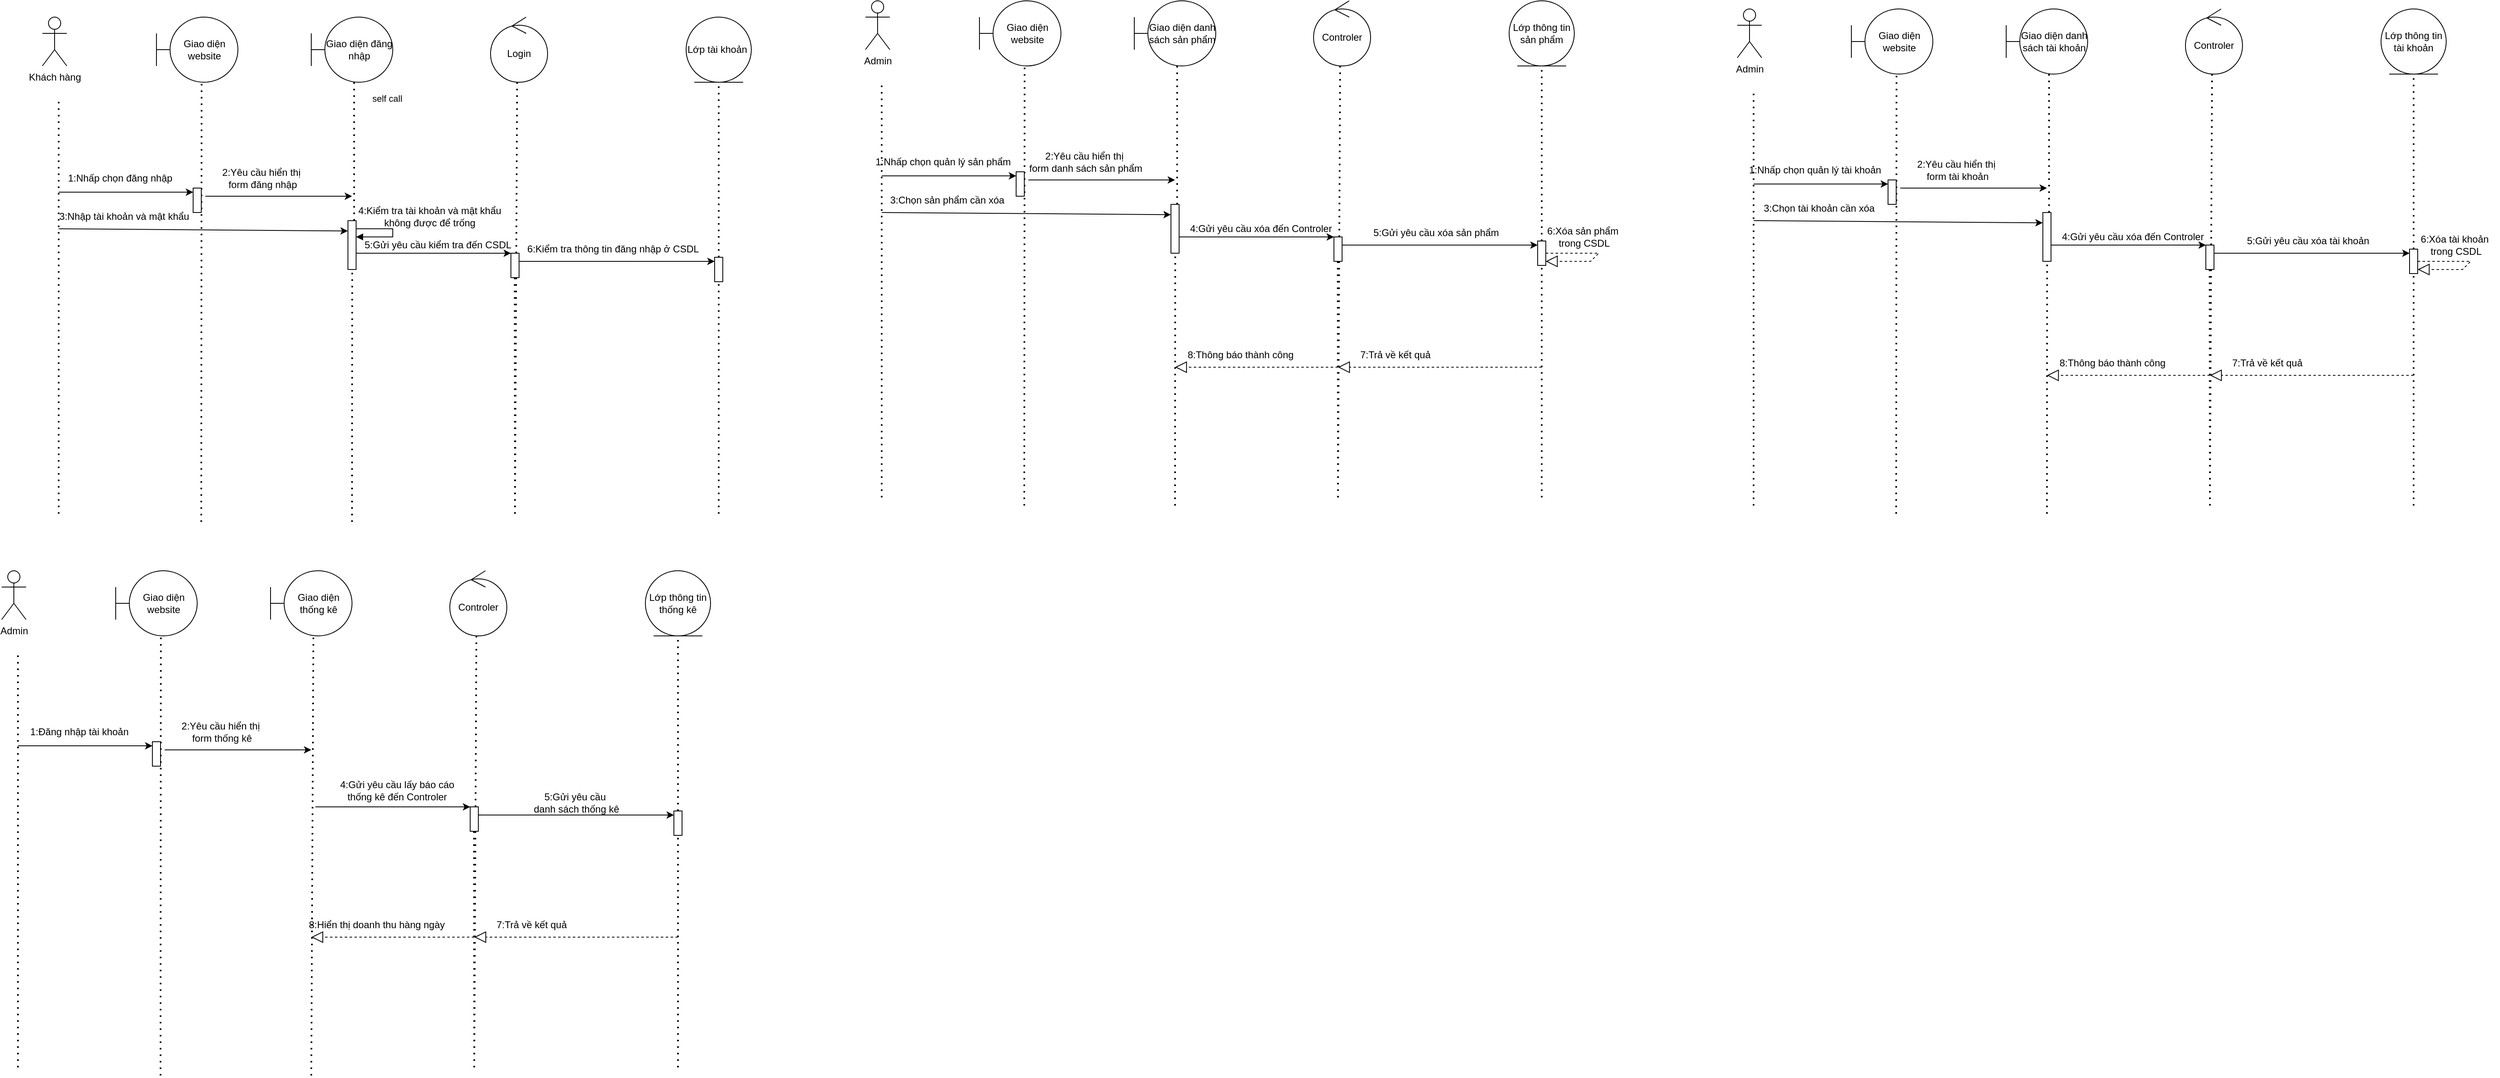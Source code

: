 <mxfile version="24.3.1" type="github">
  <diagram name="Page-1" id="2YBvvXClWsGukQMizWep">
    <mxGraphModel dx="2122" dy="1226" grid="1" gridSize="10" guides="1" tooltips="1" connect="1" arrows="1" fold="1" page="1" pageScale="1" pageWidth="850" pageHeight="1100" math="0" shadow="0">
      <root>
        <mxCell id="0" />
        <mxCell id="1" parent="0" />
        <mxCell id="I7gX6TklzmigMuzpeqTn-1" value="Khách hàng" style="shape=umlActor;verticalLabelPosition=bottom;verticalAlign=top;html=1;" parent="1" vertex="1">
          <mxGeometry x="60" y="380" width="30" height="60" as="geometry" />
        </mxCell>
        <mxCell id="I7gX6TklzmigMuzpeqTn-2" value="Giao diện website" style="shape=umlBoundary;whiteSpace=wrap;html=1;" parent="1" vertex="1">
          <mxGeometry x="200" y="380" width="100" height="80" as="geometry" />
        </mxCell>
        <mxCell id="I7gX6TklzmigMuzpeqTn-3" value="Giao diện đăng nhập" style="shape=umlBoundary;whiteSpace=wrap;html=1;" parent="1" vertex="1">
          <mxGeometry x="390" y="380" width="100" height="80" as="geometry" />
        </mxCell>
        <mxCell id="I7gX6TklzmigMuzpeqTn-4" value="Login" style="ellipse;shape=umlControl;whiteSpace=wrap;html=1;" parent="1" vertex="1">
          <mxGeometry x="610" y="380" width="70" height="80" as="geometry" />
        </mxCell>
        <mxCell id="I7gX6TklzmigMuzpeqTn-5" value="Lớp tài khoản&amp;nbsp;" style="ellipse;shape=umlEntity;whiteSpace=wrap;html=1;" parent="1" vertex="1">
          <mxGeometry x="850" y="380" width="80" height="80" as="geometry" />
        </mxCell>
        <mxCell id="I7gX6TklzmigMuzpeqTn-7" value="" style="endArrow=none;dashed=1;html=1;dashPattern=1 3;strokeWidth=2;rounded=0;" parent="1" edge="1">
          <mxGeometry width="50" height="50" relative="1" as="geometry">
            <mxPoint x="80" y="990" as="sourcePoint" />
            <mxPoint x="80" y="480" as="targetPoint" />
          </mxGeometry>
        </mxCell>
        <mxCell id="I7gX6TklzmigMuzpeqTn-8" value="" style="endArrow=none;dashed=1;html=1;dashPattern=1 3;strokeWidth=2;rounded=0;entryX=0.554;entryY=1.005;entryDx=0;entryDy=0;entryPerimeter=0;" parent="1" target="I7gX6TklzmigMuzpeqTn-2" edge="1">
          <mxGeometry width="50" height="50" relative="1" as="geometry">
            <mxPoint x="255" y="1000" as="sourcePoint" />
            <mxPoint x="239.66" y="490" as="targetPoint" />
          </mxGeometry>
        </mxCell>
        <mxCell id="I7gX6TklzmigMuzpeqTn-9" value="" style="endArrow=none;dashed=1;html=1;dashPattern=1 3;strokeWidth=2;rounded=0;entryX=0.526;entryY=0.993;entryDx=0;entryDy=0;entryPerimeter=0;" parent="1" source="I7gX6TklzmigMuzpeqTn-27" target="I7gX6TklzmigMuzpeqTn-3" edge="1">
          <mxGeometry width="50" height="50" relative="1" as="geometry">
            <mxPoint x="440" y="1000" as="sourcePoint" />
            <mxPoint x="409.5" y="490" as="targetPoint" />
          </mxGeometry>
        </mxCell>
        <mxCell id="I7gX6TklzmigMuzpeqTn-10" value="" style="endArrow=none;dashed=1;html=1;dashPattern=1 3;strokeWidth=2;rounded=0;entryX=0.466;entryY=1.005;entryDx=0;entryDy=0;entryPerimeter=0;" parent="1" target="I7gX6TklzmigMuzpeqTn-4" edge="1">
          <mxGeometry width="50" height="50" relative="1" as="geometry">
            <mxPoint x="640" y="990" as="sourcePoint" />
            <mxPoint x="584.5" y="490" as="targetPoint" />
          </mxGeometry>
        </mxCell>
        <mxCell id="I7gX6TklzmigMuzpeqTn-11" value="" style="endArrow=none;dashed=1;html=1;dashPattern=1 3;strokeWidth=2;rounded=0;entryX=0.5;entryY=1;entryDx=0;entryDy=0;" parent="1" source="I7gX6TklzmigMuzpeqTn-38" target="I7gX6TklzmigMuzpeqTn-5" edge="1">
          <mxGeometry width="50" height="50" relative="1" as="geometry">
            <mxPoint x="890" y="990" as="sourcePoint" />
            <mxPoint x="749.5" y="490" as="targetPoint" />
          </mxGeometry>
        </mxCell>
        <mxCell id="I7gX6TklzmigMuzpeqTn-12" value="" style="endArrow=classic;html=1;rounded=0;entryX=0;entryY=0;entryDx=0;entryDy=5;entryPerimeter=0;" parent="1" target="I7gX6TklzmigMuzpeqTn-23" edge="1">
          <mxGeometry width="50" height="50" relative="1" as="geometry">
            <mxPoint x="80" y="595" as="sourcePoint" />
            <mxPoint x="240" y="600" as="targetPoint" />
          </mxGeometry>
        </mxCell>
        <mxCell id="I7gX6TklzmigMuzpeqTn-13" value="1:Nhấp chọn đăng nhập" style="text;html=1;align=center;verticalAlign=middle;resizable=0;points=[];autosize=1;strokeColor=none;fillColor=none;" parent="1" vertex="1">
          <mxGeometry x="80" y="563" width="150" height="30" as="geometry" />
        </mxCell>
        <mxCell id="I7gX6TklzmigMuzpeqTn-23" value="" style="html=1;points=[[0,0,0,0,5],[0,1,0,0,-5],[1,0,0,0,5],[1,1,0,0,-5]];perimeter=orthogonalPerimeter;outlineConnect=0;targetShapes=umlLifeline;portConstraint=eastwest;newEdgeStyle={&quot;curved&quot;:0,&quot;rounded&quot;:0};" parent="1" vertex="1">
          <mxGeometry x="245" y="590" width="10" height="30" as="geometry" />
        </mxCell>
        <mxCell id="I7gX6TklzmigMuzpeqTn-25" value="" style="endArrow=classic;html=1;rounded=0;" parent="1" edge="1">
          <mxGeometry width="50" height="50" relative="1" as="geometry">
            <mxPoint x="260" y="600" as="sourcePoint" />
            <mxPoint x="440" y="600" as="targetPoint" />
          </mxGeometry>
        </mxCell>
        <mxCell id="I7gX6TklzmigMuzpeqTn-26" value="2:Yêu cầu hiển thị&amp;nbsp;&lt;br&gt;form đăng nhập" style="text;html=1;align=center;verticalAlign=middle;resizable=0;points=[];autosize=1;strokeColor=none;fillColor=none;" parent="1" vertex="1">
          <mxGeometry x="270" y="558" width="120" height="40" as="geometry" />
        </mxCell>
        <mxCell id="I7gX6TklzmigMuzpeqTn-28" value="self call" style="html=1;align=left;spacingLeft=2;endArrow=block;rounded=0;edgeStyle=orthogonalEdgeStyle;curved=0;rounded=0;" parent="1" source="I7gX6TklzmigMuzpeqTn-27" target="I7gX6TklzmigMuzpeqTn-27" edge="1">
          <mxGeometry x="-0.294" y="100" relative="1" as="geometry">
            <mxPoint x="460" y="640" as="sourcePoint" />
            <Array as="points">
              <mxPoint x="490" y="640" />
              <mxPoint x="490" y="650" />
            </Array>
            <mxPoint x="-20" y="-60" as="offset" />
          </mxGeometry>
        </mxCell>
        <mxCell id="I7gX6TklzmigMuzpeqTn-29" value="" style="endArrow=none;dashed=1;html=1;dashPattern=1 3;strokeWidth=2;rounded=0;entryX=0.526;entryY=0.993;entryDx=0;entryDy=0;entryPerimeter=0;" parent="1" target="I7gX6TklzmigMuzpeqTn-27" edge="1">
          <mxGeometry width="50" height="50" relative="1" as="geometry">
            <mxPoint x="440" y="1000" as="sourcePoint" />
            <mxPoint x="443" y="459" as="targetPoint" />
          </mxGeometry>
        </mxCell>
        <mxCell id="I7gX6TklzmigMuzpeqTn-27" value="" style="html=1;points=[[0,0,0,0,5],[0,1,0,0,-5],[1,0,0,0,5],[1,1,0,0,-5]];perimeter=orthogonalPerimeter;outlineConnect=0;targetShapes=umlLifeline;portConstraint=eastwest;newEdgeStyle={&quot;curved&quot;:0,&quot;rounded&quot;:0};" parent="1" vertex="1">
          <mxGeometry x="435" y="630" width="10" height="60" as="geometry" />
        </mxCell>
        <mxCell id="I7gX6TklzmigMuzpeqTn-30" value="" style="endArrow=classic;html=1;rounded=0;entryX=-0.001;entryY=0.942;entryDx=0;entryDy=0;entryPerimeter=0;" parent="1" target="I7gX6TklzmigMuzpeqTn-33" edge="1">
          <mxGeometry width="50" height="50" relative="1" as="geometry">
            <mxPoint x="80" y="640" as="sourcePoint" />
            <mxPoint x="250" y="640" as="targetPoint" />
          </mxGeometry>
        </mxCell>
        <mxCell id="I7gX6TklzmigMuzpeqTn-31" value="3:Nhập tài khoản và mật khẩu" style="text;html=1;align=center;verticalAlign=middle;resizable=0;points=[];autosize=1;strokeColor=none;fillColor=none;" parent="1" vertex="1">
          <mxGeometry x="70" y="610" width="180" height="30" as="geometry" />
        </mxCell>
        <mxCell id="I7gX6TklzmigMuzpeqTn-33" value="4:Kiểm tra tài khoản và mật khẩu&lt;br&gt;không được để trống" style="text;html=1;align=center;verticalAlign=middle;resizable=0;points=[];autosize=1;strokeColor=none;fillColor=none;" parent="1" vertex="1">
          <mxGeometry x="435" y="605" width="200" height="40" as="geometry" />
        </mxCell>
        <mxCell id="I7gX6TklzmigMuzpeqTn-35" value="" style="endArrow=none;dashed=1;html=1;dashPattern=1 3;strokeWidth=2;rounded=0;entryX=0.466;entryY=1.005;entryDx=0;entryDy=0;entryPerimeter=0;" parent="1" target="I7gX6TklzmigMuzpeqTn-34" edge="1">
          <mxGeometry width="50" height="50" relative="1" as="geometry">
            <mxPoint x="640" y="990" as="sourcePoint" />
            <mxPoint x="643" y="460" as="targetPoint" />
          </mxGeometry>
        </mxCell>
        <mxCell id="I7gX6TklzmigMuzpeqTn-34" value="" style="html=1;points=[[0,0,0,0,5],[0,1,0,0,-5],[1,0,0,0,5],[1,1,0,0,-5]];perimeter=orthogonalPerimeter;outlineConnect=0;targetShapes=umlLifeline;portConstraint=eastwest;newEdgeStyle={&quot;curved&quot;:0,&quot;rounded&quot;:0};" parent="1" vertex="1">
          <mxGeometry x="635" y="670" width="10" height="30" as="geometry" />
        </mxCell>
        <mxCell id="I7gX6TklzmigMuzpeqTn-36" value="" style="endArrow=classic;html=1;rounded=0;" parent="1" source="I7gX6TklzmigMuzpeqTn-27" target="I7gX6TklzmigMuzpeqTn-34" edge="1">
          <mxGeometry width="50" height="50" relative="1" as="geometry">
            <mxPoint x="620" y="760" as="sourcePoint" />
            <mxPoint x="670" y="710" as="targetPoint" />
          </mxGeometry>
        </mxCell>
        <mxCell id="I7gX6TklzmigMuzpeqTn-37" value="5:Gửi yêu cầu kiểm tra đến CSDL" style="text;html=1;align=center;verticalAlign=middle;resizable=0;points=[];autosize=1;strokeColor=none;fillColor=none;" parent="1" vertex="1">
          <mxGeometry x="445" y="645" width="200" height="30" as="geometry" />
        </mxCell>
        <mxCell id="I7gX6TklzmigMuzpeqTn-39" value="" style="endArrow=none;dashed=1;html=1;dashPattern=1 3;strokeWidth=2;rounded=0;entryX=0.5;entryY=1;entryDx=0;entryDy=0;" parent="1" target="I7gX6TklzmigMuzpeqTn-38" edge="1">
          <mxGeometry width="50" height="50" relative="1" as="geometry">
            <mxPoint x="890" y="990" as="sourcePoint" />
            <mxPoint x="890" y="460" as="targetPoint" />
          </mxGeometry>
        </mxCell>
        <mxCell id="I7gX6TklzmigMuzpeqTn-38" value="" style="html=1;points=[[0,0,0,0,5],[0,1,0,0,-5],[1,0,0,0,5],[1,1,0,0,-5]];perimeter=orthogonalPerimeter;outlineConnect=0;targetShapes=umlLifeline;portConstraint=eastwest;newEdgeStyle={&quot;curved&quot;:0,&quot;rounded&quot;:0};" parent="1" vertex="1">
          <mxGeometry x="885" y="675" width="10" height="30" as="geometry" />
        </mxCell>
        <mxCell id="I7gX6TklzmigMuzpeqTn-40" value="" style="endArrow=classic;html=1;rounded=0;entryX=0;entryY=0;entryDx=0;entryDy=5;entryPerimeter=0;" parent="1" source="I7gX6TklzmigMuzpeqTn-34" target="I7gX6TklzmigMuzpeqTn-38" edge="1">
          <mxGeometry width="50" height="50" relative="1" as="geometry">
            <mxPoint x="680" y="700" as="sourcePoint" />
            <mxPoint x="730" y="650" as="targetPoint" />
          </mxGeometry>
        </mxCell>
        <mxCell id="I7gX6TklzmigMuzpeqTn-41" value="6:Kiểm tra thông tin đăng nhập ở CSDL" style="text;html=1;align=center;verticalAlign=middle;resizable=0;points=[];autosize=1;strokeColor=none;fillColor=none;" parent="1" vertex="1">
          <mxGeometry x="645" y="650" width="230" height="30" as="geometry" />
        </mxCell>
        <mxCell id="HwJ8LK8OYXeAmico5oYo-1" value="Admin" style="shape=umlActor;verticalLabelPosition=bottom;verticalAlign=top;html=1;" vertex="1" parent="1">
          <mxGeometry x="1070" y="360" width="30" height="60" as="geometry" />
        </mxCell>
        <mxCell id="HwJ8LK8OYXeAmico5oYo-2" value="Giao diện website" style="shape=umlBoundary;whiteSpace=wrap;html=1;" vertex="1" parent="1">
          <mxGeometry x="1210" y="360" width="100" height="80" as="geometry" />
        </mxCell>
        <mxCell id="HwJ8LK8OYXeAmico5oYo-3" value="Giao diện danh sách sản phẩm" style="shape=umlBoundary;whiteSpace=wrap;html=1;" vertex="1" parent="1">
          <mxGeometry x="1400" y="360" width="100" height="80" as="geometry" />
        </mxCell>
        <mxCell id="HwJ8LK8OYXeAmico5oYo-4" value="Controler" style="ellipse;shape=umlControl;whiteSpace=wrap;html=1;" vertex="1" parent="1">
          <mxGeometry x="1620" y="360" width="70" height="80" as="geometry" />
        </mxCell>
        <mxCell id="HwJ8LK8OYXeAmico5oYo-5" value="" style="endArrow=none;dashed=1;html=1;dashPattern=1 3;strokeWidth=2;rounded=0;" edge="1" parent="1">
          <mxGeometry width="50" height="50" relative="1" as="geometry">
            <mxPoint x="1090" y="970" as="sourcePoint" />
            <mxPoint x="1090" y="460" as="targetPoint" />
          </mxGeometry>
        </mxCell>
        <mxCell id="HwJ8LK8OYXeAmico5oYo-6" value="" style="endArrow=none;dashed=1;html=1;dashPattern=1 3;strokeWidth=2;rounded=0;entryX=0.554;entryY=1.005;entryDx=0;entryDy=0;entryPerimeter=0;" edge="1" parent="1" target="HwJ8LK8OYXeAmico5oYo-2">
          <mxGeometry width="50" height="50" relative="1" as="geometry">
            <mxPoint x="1265" y="980" as="sourcePoint" />
            <mxPoint x="1249.66" y="470" as="targetPoint" />
          </mxGeometry>
        </mxCell>
        <mxCell id="HwJ8LK8OYXeAmico5oYo-7" value="" style="endArrow=none;dashed=1;html=1;dashPattern=1 3;strokeWidth=2;rounded=0;entryX=0.526;entryY=0.993;entryDx=0;entryDy=0;entryPerimeter=0;" edge="1" parent="1" source="HwJ8LK8OYXeAmico5oYo-17" target="HwJ8LK8OYXeAmico5oYo-3">
          <mxGeometry width="50" height="50" relative="1" as="geometry">
            <mxPoint x="1450" y="980" as="sourcePoint" />
            <mxPoint x="1419.5" y="470" as="targetPoint" />
          </mxGeometry>
        </mxCell>
        <mxCell id="HwJ8LK8OYXeAmico5oYo-8" value="" style="endArrow=none;dashed=1;html=1;dashPattern=1 3;strokeWidth=2;rounded=0;entryX=0.466;entryY=1.005;entryDx=0;entryDy=0;entryPerimeter=0;" edge="1" parent="1" target="HwJ8LK8OYXeAmico5oYo-4">
          <mxGeometry width="50" height="50" relative="1" as="geometry">
            <mxPoint x="1650" y="970" as="sourcePoint" />
            <mxPoint x="1594.5" y="470" as="targetPoint" />
          </mxGeometry>
        </mxCell>
        <mxCell id="HwJ8LK8OYXeAmico5oYo-9" value="" style="endArrow=none;dashed=1;html=1;dashPattern=1 3;strokeWidth=2;rounded=0;entryX=0.5;entryY=1;entryDx=0;entryDy=0;" edge="1" parent="1" source="HwJ8LK8OYXeAmico5oYo-26">
          <mxGeometry width="50" height="50" relative="1" as="geometry">
            <mxPoint x="1900" y="970" as="sourcePoint" />
            <mxPoint x="1900" y="440" as="targetPoint" />
          </mxGeometry>
        </mxCell>
        <mxCell id="HwJ8LK8OYXeAmico5oYo-10" value="" style="endArrow=classic;html=1;rounded=0;entryX=0;entryY=0;entryDx=0;entryDy=5;entryPerimeter=0;" edge="1" parent="1" target="HwJ8LK8OYXeAmico5oYo-12">
          <mxGeometry width="50" height="50" relative="1" as="geometry">
            <mxPoint x="1090" y="575" as="sourcePoint" />
            <mxPoint x="1250" y="580" as="targetPoint" />
          </mxGeometry>
        </mxCell>
        <mxCell id="HwJ8LK8OYXeAmico5oYo-11" value="1:Nhấp chọn quản lý sản phẩm" style="text;html=1;align=center;verticalAlign=middle;resizable=0;points=[];autosize=1;strokeColor=none;fillColor=none;" vertex="1" parent="1">
          <mxGeometry x="1070" y="543" width="190" height="30" as="geometry" />
        </mxCell>
        <mxCell id="HwJ8LK8OYXeAmico5oYo-12" value="" style="html=1;points=[[0,0,0,0,5],[0,1,0,0,-5],[1,0,0,0,5],[1,1,0,0,-5]];perimeter=orthogonalPerimeter;outlineConnect=0;targetShapes=umlLifeline;portConstraint=eastwest;newEdgeStyle={&quot;curved&quot;:0,&quot;rounded&quot;:0};" vertex="1" parent="1">
          <mxGeometry x="1255" y="570" width="10" height="30" as="geometry" />
        </mxCell>
        <mxCell id="HwJ8LK8OYXeAmico5oYo-13" value="" style="endArrow=classic;html=1;rounded=0;" edge="1" parent="1">
          <mxGeometry width="50" height="50" relative="1" as="geometry">
            <mxPoint x="1270" y="580" as="sourcePoint" />
            <mxPoint x="1450" y="580" as="targetPoint" />
          </mxGeometry>
        </mxCell>
        <mxCell id="HwJ8LK8OYXeAmico5oYo-14" value="2:Yêu cầu hiển thị&amp;nbsp;&lt;br&gt;form danh sách sản phẩm" style="text;html=1;align=center;verticalAlign=middle;resizable=0;points=[];autosize=1;strokeColor=none;fillColor=none;" vertex="1" parent="1">
          <mxGeometry x="1260" y="538" width="160" height="40" as="geometry" />
        </mxCell>
        <mxCell id="HwJ8LK8OYXeAmico5oYo-16" value="" style="endArrow=none;dashed=1;html=1;dashPattern=1 3;strokeWidth=2;rounded=0;entryX=0.526;entryY=0.993;entryDx=0;entryDy=0;entryPerimeter=0;" edge="1" parent="1" target="HwJ8LK8OYXeAmico5oYo-17">
          <mxGeometry width="50" height="50" relative="1" as="geometry">
            <mxPoint x="1450" y="980" as="sourcePoint" />
            <mxPoint x="1453" y="439" as="targetPoint" />
          </mxGeometry>
        </mxCell>
        <mxCell id="HwJ8LK8OYXeAmico5oYo-17" value="" style="html=1;points=[[0,0,0,0,5],[0,1,0,0,-5],[1,0,0,0,5],[1,1,0,0,-5]];perimeter=orthogonalPerimeter;outlineConnect=0;targetShapes=umlLifeline;portConstraint=eastwest;newEdgeStyle={&quot;curved&quot;:0,&quot;rounded&quot;:0};" vertex="1" parent="1">
          <mxGeometry x="1445" y="610" width="10" height="60" as="geometry" />
        </mxCell>
        <mxCell id="HwJ8LK8OYXeAmico5oYo-18" value="" style="endArrow=classic;html=1;rounded=0;entryX=-0.001;entryY=0.942;entryDx=0;entryDy=0;entryPerimeter=0;" edge="1" parent="1">
          <mxGeometry width="50" height="50" relative="1" as="geometry">
            <mxPoint x="1090" y="620" as="sourcePoint" />
            <mxPoint x="1444.8" y="622.68" as="targetPoint" />
          </mxGeometry>
        </mxCell>
        <mxCell id="HwJ8LK8OYXeAmico5oYo-19" value="3:Chọn sản phẩm cần xóa" style="text;html=1;align=center;verticalAlign=middle;resizable=0;points=[];autosize=1;strokeColor=none;fillColor=none;" vertex="1" parent="1">
          <mxGeometry x="1090" y="590" width="160" height="30" as="geometry" />
        </mxCell>
        <mxCell id="HwJ8LK8OYXeAmico5oYo-21" value="" style="endArrow=none;dashed=1;html=1;dashPattern=1 3;strokeWidth=2;rounded=0;entryX=0.466;entryY=1.005;entryDx=0;entryDy=0;entryPerimeter=0;" edge="1" parent="1" target="HwJ8LK8OYXeAmico5oYo-22">
          <mxGeometry width="50" height="50" relative="1" as="geometry">
            <mxPoint x="1650" y="970" as="sourcePoint" />
            <mxPoint x="1653" y="440" as="targetPoint" />
          </mxGeometry>
        </mxCell>
        <mxCell id="HwJ8LK8OYXeAmico5oYo-22" value="" style="html=1;points=[[0,0,0,0,5],[0,1,0,0,-5],[1,0,0,0,5],[1,1,0,0,-5]];perimeter=orthogonalPerimeter;outlineConnect=0;targetShapes=umlLifeline;portConstraint=eastwest;newEdgeStyle={&quot;curved&quot;:0,&quot;rounded&quot;:0};" vertex="1" parent="1">
          <mxGeometry x="1645" y="650" width="10" height="30" as="geometry" />
        </mxCell>
        <mxCell id="HwJ8LK8OYXeAmico5oYo-23" value="" style="endArrow=classic;html=1;rounded=0;" edge="1" parent="1" source="HwJ8LK8OYXeAmico5oYo-17" target="HwJ8LK8OYXeAmico5oYo-22">
          <mxGeometry width="50" height="50" relative="1" as="geometry">
            <mxPoint x="1630" y="740" as="sourcePoint" />
            <mxPoint x="1680" y="690" as="targetPoint" />
          </mxGeometry>
        </mxCell>
        <mxCell id="HwJ8LK8OYXeAmico5oYo-24" value="4:Gửi yêu cầu xóa đến Controler" style="text;html=1;align=center;verticalAlign=middle;resizable=0;points=[];autosize=1;strokeColor=none;fillColor=none;" vertex="1" parent="1">
          <mxGeometry x="1455" y="625" width="200" height="30" as="geometry" />
        </mxCell>
        <mxCell id="HwJ8LK8OYXeAmico5oYo-25" value="" style="endArrow=none;dashed=1;html=1;dashPattern=1 3;strokeWidth=2;rounded=0;entryX=0.5;entryY=1;entryDx=0;entryDy=0;" edge="1" parent="1" target="HwJ8LK8OYXeAmico5oYo-26">
          <mxGeometry width="50" height="50" relative="1" as="geometry">
            <mxPoint x="1900" y="970" as="sourcePoint" />
            <mxPoint x="1900" y="440" as="targetPoint" />
          </mxGeometry>
        </mxCell>
        <mxCell id="HwJ8LK8OYXeAmico5oYo-26" value="" style="html=1;points=[[0,0,0,0,5],[0,1,0,0,-5],[1,0,0,0,5],[1,1,0,0,-5]];perimeter=orthogonalPerimeter;outlineConnect=0;targetShapes=umlLifeline;portConstraint=eastwest;newEdgeStyle={&quot;curved&quot;:0,&quot;rounded&quot;:0};" vertex="1" parent="1">
          <mxGeometry x="1895" y="655" width="10" height="30" as="geometry" />
        </mxCell>
        <mxCell id="HwJ8LK8OYXeAmico5oYo-27" value="" style="endArrow=classic;html=1;rounded=0;entryX=0;entryY=0;entryDx=0;entryDy=5;entryPerimeter=0;" edge="1" parent="1" source="HwJ8LK8OYXeAmico5oYo-22" target="HwJ8LK8OYXeAmico5oYo-26">
          <mxGeometry width="50" height="50" relative="1" as="geometry">
            <mxPoint x="1690" y="680" as="sourcePoint" />
            <mxPoint x="1740" y="630" as="targetPoint" />
          </mxGeometry>
        </mxCell>
        <mxCell id="HwJ8LK8OYXeAmico5oYo-28" value="5:Gửi yêu cầu xóa sản phẩm" style="text;html=1;align=center;verticalAlign=middle;resizable=0;points=[];autosize=1;strokeColor=none;fillColor=none;" vertex="1" parent="1">
          <mxGeometry x="1680" y="630" width="180" height="30" as="geometry" />
        </mxCell>
        <mxCell id="HwJ8LK8OYXeAmico5oYo-29" value="Lớp thông tin sản phẩm" style="ellipse;shape=umlEntity;whiteSpace=wrap;html=1;" vertex="1" parent="1">
          <mxGeometry x="1860" y="360" width="80" height="80" as="geometry" />
        </mxCell>
        <mxCell id="HwJ8LK8OYXeAmico5oYo-31" value="" style="endArrow=block;dashed=1;endFill=0;endSize=12;html=1;rounded=0;entryX=1;entryY=1;entryDx=0;entryDy=-5;entryPerimeter=0;" edge="1" parent="1" source="HwJ8LK8OYXeAmico5oYo-26" target="HwJ8LK8OYXeAmico5oYo-26">
          <mxGeometry width="160" relative="1" as="geometry">
            <mxPoint x="1960" y="660" as="sourcePoint" />
            <mxPoint x="2030" y="680" as="targetPoint" />
            <Array as="points">
              <mxPoint x="1970" y="670" />
              <mxPoint x="1960" y="680" />
            </Array>
          </mxGeometry>
        </mxCell>
        <mxCell id="HwJ8LK8OYXeAmico5oYo-32" value="6:Xóa sản phẩm&lt;br&gt;&amp;nbsp;trong CSDL" style="text;html=1;align=center;verticalAlign=middle;resizable=0;points=[];autosize=1;strokeColor=none;fillColor=none;" vertex="1" parent="1">
          <mxGeometry x="1895" y="630" width="110" height="40" as="geometry" />
        </mxCell>
        <mxCell id="HwJ8LK8OYXeAmico5oYo-33" value="" style="endArrow=block;dashed=1;endFill=0;endSize=12;html=1;rounded=0;" edge="1" parent="1">
          <mxGeometry width="160" relative="1" as="geometry">
            <mxPoint x="1900" y="810" as="sourcePoint" />
            <mxPoint x="1650" y="810" as="targetPoint" />
          </mxGeometry>
        </mxCell>
        <mxCell id="HwJ8LK8OYXeAmico5oYo-34" value="" style="endArrow=block;dashed=1;endFill=0;endSize=12;html=1;rounded=0;" edge="1" parent="1">
          <mxGeometry width="160" relative="1" as="geometry">
            <mxPoint x="1650" y="810" as="sourcePoint" />
            <mxPoint x="1450" y="810" as="targetPoint" />
          </mxGeometry>
        </mxCell>
        <mxCell id="HwJ8LK8OYXeAmico5oYo-35" value="7:Trả về kết quả" style="text;html=1;align=center;verticalAlign=middle;resizable=0;points=[];autosize=1;strokeColor=none;fillColor=none;" vertex="1" parent="1">
          <mxGeometry x="1665" y="780" width="110" height="30" as="geometry" />
        </mxCell>
        <mxCell id="HwJ8LK8OYXeAmico5oYo-36" value="8:Thông báo thành công" style="text;html=1;align=center;verticalAlign=middle;resizable=0;points=[];autosize=1;strokeColor=none;fillColor=none;" vertex="1" parent="1">
          <mxGeometry x="1455" y="780" width="150" height="30" as="geometry" />
        </mxCell>
        <mxCell id="HwJ8LK8OYXeAmico5oYo-37" value="Admin" style="shape=umlActor;verticalLabelPosition=bottom;verticalAlign=top;html=1;" vertex="1" parent="1">
          <mxGeometry x="2140" y="370" width="30" height="60" as="geometry" />
        </mxCell>
        <mxCell id="HwJ8LK8OYXeAmico5oYo-38" value="Giao diện website" style="shape=umlBoundary;whiteSpace=wrap;html=1;" vertex="1" parent="1">
          <mxGeometry x="2280" y="370" width="100" height="80" as="geometry" />
        </mxCell>
        <mxCell id="HwJ8LK8OYXeAmico5oYo-39" value="Giao diện danh sách tài khoản" style="shape=umlBoundary;whiteSpace=wrap;html=1;" vertex="1" parent="1">
          <mxGeometry x="2470" y="370" width="100" height="80" as="geometry" />
        </mxCell>
        <mxCell id="HwJ8LK8OYXeAmico5oYo-40" value="Controler" style="ellipse;shape=umlControl;whiteSpace=wrap;html=1;" vertex="1" parent="1">
          <mxGeometry x="2690" y="370" width="70" height="80" as="geometry" />
        </mxCell>
        <mxCell id="HwJ8LK8OYXeAmico5oYo-41" value="" style="endArrow=none;dashed=1;html=1;dashPattern=1 3;strokeWidth=2;rounded=0;" edge="1" parent="1">
          <mxGeometry width="50" height="50" relative="1" as="geometry">
            <mxPoint x="2160" y="980" as="sourcePoint" />
            <mxPoint x="2160" y="470" as="targetPoint" />
          </mxGeometry>
        </mxCell>
        <mxCell id="HwJ8LK8OYXeAmico5oYo-42" value="" style="endArrow=none;dashed=1;html=1;dashPattern=1 3;strokeWidth=2;rounded=0;entryX=0.554;entryY=1.005;entryDx=0;entryDy=0;entryPerimeter=0;" edge="1" parent="1" target="HwJ8LK8OYXeAmico5oYo-38">
          <mxGeometry width="50" height="50" relative="1" as="geometry">
            <mxPoint x="2335" y="990" as="sourcePoint" />
            <mxPoint x="2319.66" y="480" as="targetPoint" />
          </mxGeometry>
        </mxCell>
        <mxCell id="HwJ8LK8OYXeAmico5oYo-43" value="" style="endArrow=none;dashed=1;html=1;dashPattern=1 3;strokeWidth=2;rounded=0;entryX=0.526;entryY=0.993;entryDx=0;entryDy=0;entryPerimeter=0;" edge="1" parent="1" source="HwJ8LK8OYXeAmico5oYo-52" target="HwJ8LK8OYXeAmico5oYo-39">
          <mxGeometry width="50" height="50" relative="1" as="geometry">
            <mxPoint x="2520" y="990" as="sourcePoint" />
            <mxPoint x="2489.5" y="480" as="targetPoint" />
          </mxGeometry>
        </mxCell>
        <mxCell id="HwJ8LK8OYXeAmico5oYo-44" value="" style="endArrow=none;dashed=1;html=1;dashPattern=1 3;strokeWidth=2;rounded=0;entryX=0.466;entryY=1.005;entryDx=0;entryDy=0;entryPerimeter=0;" edge="1" parent="1" target="HwJ8LK8OYXeAmico5oYo-40">
          <mxGeometry width="50" height="50" relative="1" as="geometry">
            <mxPoint x="2720" y="980" as="sourcePoint" />
            <mxPoint x="2664.5" y="480" as="targetPoint" />
          </mxGeometry>
        </mxCell>
        <mxCell id="HwJ8LK8OYXeAmico5oYo-45" value="" style="endArrow=none;dashed=1;html=1;dashPattern=1 3;strokeWidth=2;rounded=0;entryX=0.5;entryY=1;entryDx=0;entryDy=0;" edge="1" parent="1" source="HwJ8LK8OYXeAmico5oYo-60">
          <mxGeometry width="50" height="50" relative="1" as="geometry">
            <mxPoint x="2970" y="980" as="sourcePoint" />
            <mxPoint x="2970" y="450" as="targetPoint" />
          </mxGeometry>
        </mxCell>
        <mxCell id="HwJ8LK8OYXeAmico5oYo-46" value="" style="endArrow=classic;html=1;rounded=0;entryX=0;entryY=0;entryDx=0;entryDy=5;entryPerimeter=0;" edge="1" parent="1" target="HwJ8LK8OYXeAmico5oYo-48">
          <mxGeometry width="50" height="50" relative="1" as="geometry">
            <mxPoint x="2160" y="585" as="sourcePoint" />
            <mxPoint x="2320" y="590" as="targetPoint" />
          </mxGeometry>
        </mxCell>
        <mxCell id="HwJ8LK8OYXeAmico5oYo-47" value="1:Nhấp chọn quản lý tài khoản" style="text;html=1;align=center;verticalAlign=middle;resizable=0;points=[];autosize=1;strokeColor=none;fillColor=none;" vertex="1" parent="1">
          <mxGeometry x="2140" y="553" width="190" height="30" as="geometry" />
        </mxCell>
        <mxCell id="HwJ8LK8OYXeAmico5oYo-48" value="" style="html=1;points=[[0,0,0,0,5],[0,1,0,0,-5],[1,0,0,0,5],[1,1,0,0,-5]];perimeter=orthogonalPerimeter;outlineConnect=0;targetShapes=umlLifeline;portConstraint=eastwest;newEdgeStyle={&quot;curved&quot;:0,&quot;rounded&quot;:0};" vertex="1" parent="1">
          <mxGeometry x="2325" y="580" width="10" height="30" as="geometry" />
        </mxCell>
        <mxCell id="HwJ8LK8OYXeAmico5oYo-49" value="" style="endArrow=classic;html=1;rounded=0;" edge="1" parent="1">
          <mxGeometry width="50" height="50" relative="1" as="geometry">
            <mxPoint x="2340" y="590" as="sourcePoint" />
            <mxPoint x="2520" y="590" as="targetPoint" />
          </mxGeometry>
        </mxCell>
        <mxCell id="HwJ8LK8OYXeAmico5oYo-50" value="2:Yêu cầu hiển thị&amp;nbsp;&lt;br&gt;form tài khoản" style="text;html=1;align=center;verticalAlign=middle;resizable=0;points=[];autosize=1;strokeColor=none;fillColor=none;" vertex="1" parent="1">
          <mxGeometry x="2350" y="548" width="120" height="40" as="geometry" />
        </mxCell>
        <mxCell id="HwJ8LK8OYXeAmico5oYo-51" value="" style="endArrow=none;dashed=1;html=1;dashPattern=1 3;strokeWidth=2;rounded=0;entryX=0.526;entryY=0.993;entryDx=0;entryDy=0;entryPerimeter=0;" edge="1" parent="1" target="HwJ8LK8OYXeAmico5oYo-52">
          <mxGeometry width="50" height="50" relative="1" as="geometry">
            <mxPoint x="2520" y="990" as="sourcePoint" />
            <mxPoint x="2523" y="449" as="targetPoint" />
          </mxGeometry>
        </mxCell>
        <mxCell id="HwJ8LK8OYXeAmico5oYo-52" value="" style="html=1;points=[[0,0,0,0,5],[0,1,0,0,-5],[1,0,0,0,5],[1,1,0,0,-5]];perimeter=orthogonalPerimeter;outlineConnect=0;targetShapes=umlLifeline;portConstraint=eastwest;newEdgeStyle={&quot;curved&quot;:0,&quot;rounded&quot;:0};" vertex="1" parent="1">
          <mxGeometry x="2515" y="620" width="10" height="60" as="geometry" />
        </mxCell>
        <mxCell id="HwJ8LK8OYXeAmico5oYo-53" value="" style="endArrow=classic;html=1;rounded=0;entryX=-0.001;entryY=0.942;entryDx=0;entryDy=0;entryPerimeter=0;" edge="1" parent="1">
          <mxGeometry width="50" height="50" relative="1" as="geometry">
            <mxPoint x="2160" y="630" as="sourcePoint" />
            <mxPoint x="2514.8" y="632.68" as="targetPoint" />
          </mxGeometry>
        </mxCell>
        <mxCell id="HwJ8LK8OYXeAmico5oYo-54" value="3:Chọn tài khoản cần xóa" style="text;html=1;align=center;verticalAlign=middle;resizable=0;points=[];autosize=1;strokeColor=none;fillColor=none;" vertex="1" parent="1">
          <mxGeometry x="2160" y="600" width="160" height="30" as="geometry" />
        </mxCell>
        <mxCell id="HwJ8LK8OYXeAmico5oYo-55" value="" style="endArrow=none;dashed=1;html=1;dashPattern=1 3;strokeWidth=2;rounded=0;entryX=0.466;entryY=1.005;entryDx=0;entryDy=0;entryPerimeter=0;" edge="1" parent="1" target="HwJ8LK8OYXeAmico5oYo-56">
          <mxGeometry width="50" height="50" relative="1" as="geometry">
            <mxPoint x="2720" y="980" as="sourcePoint" />
            <mxPoint x="2723" y="450" as="targetPoint" />
          </mxGeometry>
        </mxCell>
        <mxCell id="HwJ8LK8OYXeAmico5oYo-56" value="" style="html=1;points=[[0,0,0,0,5],[0,1,0,0,-5],[1,0,0,0,5],[1,1,0,0,-5]];perimeter=orthogonalPerimeter;outlineConnect=0;targetShapes=umlLifeline;portConstraint=eastwest;newEdgeStyle={&quot;curved&quot;:0,&quot;rounded&quot;:0};" vertex="1" parent="1">
          <mxGeometry x="2715" y="660" width="10" height="30" as="geometry" />
        </mxCell>
        <mxCell id="HwJ8LK8OYXeAmico5oYo-57" value="" style="endArrow=classic;html=1;rounded=0;" edge="1" parent="1" source="HwJ8LK8OYXeAmico5oYo-52" target="HwJ8LK8OYXeAmico5oYo-56">
          <mxGeometry width="50" height="50" relative="1" as="geometry">
            <mxPoint x="2700" y="750" as="sourcePoint" />
            <mxPoint x="2750" y="700" as="targetPoint" />
          </mxGeometry>
        </mxCell>
        <mxCell id="HwJ8LK8OYXeAmico5oYo-58" value="4:Gửi yêu cầu xóa đến Controler" style="text;html=1;align=center;verticalAlign=middle;resizable=0;points=[];autosize=1;strokeColor=none;fillColor=none;" vertex="1" parent="1">
          <mxGeometry x="2525" y="635" width="200" height="30" as="geometry" />
        </mxCell>
        <mxCell id="HwJ8LK8OYXeAmico5oYo-59" value="" style="endArrow=none;dashed=1;html=1;dashPattern=1 3;strokeWidth=2;rounded=0;entryX=0.5;entryY=1;entryDx=0;entryDy=0;" edge="1" parent="1" target="HwJ8LK8OYXeAmico5oYo-60">
          <mxGeometry width="50" height="50" relative="1" as="geometry">
            <mxPoint x="2970" y="980" as="sourcePoint" />
            <mxPoint x="2970" y="450" as="targetPoint" />
          </mxGeometry>
        </mxCell>
        <mxCell id="HwJ8LK8OYXeAmico5oYo-60" value="" style="html=1;points=[[0,0,0,0,5],[0,1,0,0,-5],[1,0,0,0,5],[1,1,0,0,-5]];perimeter=orthogonalPerimeter;outlineConnect=0;targetShapes=umlLifeline;portConstraint=eastwest;newEdgeStyle={&quot;curved&quot;:0,&quot;rounded&quot;:0};" vertex="1" parent="1">
          <mxGeometry x="2965" y="665" width="10" height="30" as="geometry" />
        </mxCell>
        <mxCell id="HwJ8LK8OYXeAmico5oYo-61" value="" style="endArrow=classic;html=1;rounded=0;entryX=0;entryY=0;entryDx=0;entryDy=5;entryPerimeter=0;" edge="1" parent="1" source="HwJ8LK8OYXeAmico5oYo-56" target="HwJ8LK8OYXeAmico5oYo-60">
          <mxGeometry width="50" height="50" relative="1" as="geometry">
            <mxPoint x="2760" y="690" as="sourcePoint" />
            <mxPoint x="2810" y="640" as="targetPoint" />
          </mxGeometry>
        </mxCell>
        <mxCell id="HwJ8LK8OYXeAmico5oYo-62" value="5:Gửi yêu cầu xóa tài khoản" style="text;html=1;align=center;verticalAlign=middle;resizable=0;points=[];autosize=1;strokeColor=none;fillColor=none;" vertex="1" parent="1">
          <mxGeometry x="2755" y="640" width="170" height="30" as="geometry" />
        </mxCell>
        <mxCell id="HwJ8LK8OYXeAmico5oYo-63" value="Lớp thông tin tài khoản" style="ellipse;shape=umlEntity;whiteSpace=wrap;html=1;" vertex="1" parent="1">
          <mxGeometry x="2930" y="370" width="80" height="80" as="geometry" />
        </mxCell>
        <mxCell id="HwJ8LK8OYXeAmico5oYo-64" value="" style="endArrow=block;dashed=1;endFill=0;endSize=12;html=1;rounded=0;entryX=1;entryY=1;entryDx=0;entryDy=-5;entryPerimeter=0;" edge="1" parent="1" source="HwJ8LK8OYXeAmico5oYo-60" target="HwJ8LK8OYXeAmico5oYo-60">
          <mxGeometry width="160" relative="1" as="geometry">
            <mxPoint x="3030" y="670" as="sourcePoint" />
            <mxPoint x="3100" y="690" as="targetPoint" />
            <Array as="points">
              <mxPoint x="3040" y="680" />
              <mxPoint x="3030" y="690" />
            </Array>
          </mxGeometry>
        </mxCell>
        <mxCell id="HwJ8LK8OYXeAmico5oYo-65" value="6:Xóa tài khoản&lt;br&gt;&amp;nbsp;trong CSDL" style="text;html=1;align=center;verticalAlign=middle;resizable=0;points=[];autosize=1;strokeColor=none;fillColor=none;" vertex="1" parent="1">
          <mxGeometry x="2965" y="640" width="110" height="40" as="geometry" />
        </mxCell>
        <mxCell id="HwJ8LK8OYXeAmico5oYo-66" value="" style="endArrow=block;dashed=1;endFill=0;endSize=12;html=1;rounded=0;" edge="1" parent="1">
          <mxGeometry width="160" relative="1" as="geometry">
            <mxPoint x="2970" y="820" as="sourcePoint" />
            <mxPoint x="2720" y="820" as="targetPoint" />
          </mxGeometry>
        </mxCell>
        <mxCell id="HwJ8LK8OYXeAmico5oYo-67" value="" style="endArrow=block;dashed=1;endFill=0;endSize=12;html=1;rounded=0;" edge="1" parent="1">
          <mxGeometry width="160" relative="1" as="geometry">
            <mxPoint x="2720" y="820" as="sourcePoint" />
            <mxPoint x="2520" y="820" as="targetPoint" />
          </mxGeometry>
        </mxCell>
        <mxCell id="HwJ8LK8OYXeAmico5oYo-68" value="7:Trả về kết quả" style="text;html=1;align=center;verticalAlign=middle;resizable=0;points=[];autosize=1;strokeColor=none;fillColor=none;" vertex="1" parent="1">
          <mxGeometry x="2735" y="790" width="110" height="30" as="geometry" />
        </mxCell>
        <mxCell id="HwJ8LK8OYXeAmico5oYo-69" value="8:Thông báo thành công" style="text;html=1;align=center;verticalAlign=middle;resizable=0;points=[];autosize=1;strokeColor=none;fillColor=none;" vertex="1" parent="1">
          <mxGeometry x="2525" y="790" width="150" height="30" as="geometry" />
        </mxCell>
        <mxCell id="HwJ8LK8OYXeAmico5oYo-70" value="Admin" style="shape=umlActor;verticalLabelPosition=bottom;verticalAlign=top;html=1;" vertex="1" parent="1">
          <mxGeometry x="10" y="1060" width="30" height="60" as="geometry" />
        </mxCell>
        <mxCell id="HwJ8LK8OYXeAmico5oYo-71" value="Giao diện website" style="shape=umlBoundary;whiteSpace=wrap;html=1;" vertex="1" parent="1">
          <mxGeometry x="150" y="1060" width="100" height="80" as="geometry" />
        </mxCell>
        <mxCell id="HwJ8LK8OYXeAmico5oYo-72" value="Giao diện thống kê" style="shape=umlBoundary;whiteSpace=wrap;html=1;" vertex="1" parent="1">
          <mxGeometry x="340" y="1060" width="100" height="80" as="geometry" />
        </mxCell>
        <mxCell id="HwJ8LK8OYXeAmico5oYo-73" value="Controler" style="ellipse;shape=umlControl;whiteSpace=wrap;html=1;" vertex="1" parent="1">
          <mxGeometry x="560" y="1060" width="70" height="80" as="geometry" />
        </mxCell>
        <mxCell id="HwJ8LK8OYXeAmico5oYo-74" value="" style="endArrow=none;dashed=1;html=1;dashPattern=1 3;strokeWidth=2;rounded=0;" edge="1" parent="1">
          <mxGeometry width="50" height="50" relative="1" as="geometry">
            <mxPoint x="30" y="1670" as="sourcePoint" />
            <mxPoint x="30" y="1160" as="targetPoint" />
          </mxGeometry>
        </mxCell>
        <mxCell id="HwJ8LK8OYXeAmico5oYo-75" value="" style="endArrow=none;dashed=1;html=1;dashPattern=1 3;strokeWidth=2;rounded=0;entryX=0.554;entryY=1.005;entryDx=0;entryDy=0;entryPerimeter=0;" edge="1" parent="1" target="HwJ8LK8OYXeAmico5oYo-71">
          <mxGeometry width="50" height="50" relative="1" as="geometry">
            <mxPoint x="205" y="1680" as="sourcePoint" />
            <mxPoint x="189.66" y="1170" as="targetPoint" />
          </mxGeometry>
        </mxCell>
        <mxCell id="HwJ8LK8OYXeAmico5oYo-76" value="" style="endArrow=none;dashed=1;html=1;dashPattern=1 3;strokeWidth=2;rounded=0;entryX=0.526;entryY=0.993;entryDx=0;entryDy=0;entryPerimeter=0;" edge="1" parent="1" target="HwJ8LK8OYXeAmico5oYo-72">
          <mxGeometry width="50" height="50" relative="1" as="geometry">
            <mxPoint x="390" y="1680" as="sourcePoint" />
            <mxPoint x="359.5" y="1170" as="targetPoint" />
          </mxGeometry>
        </mxCell>
        <mxCell id="HwJ8LK8OYXeAmico5oYo-77" value="" style="endArrow=none;dashed=1;html=1;dashPattern=1 3;strokeWidth=2;rounded=0;entryX=0.466;entryY=1.005;entryDx=0;entryDy=0;entryPerimeter=0;" edge="1" parent="1" target="HwJ8LK8OYXeAmico5oYo-73">
          <mxGeometry width="50" height="50" relative="1" as="geometry">
            <mxPoint x="590" y="1670" as="sourcePoint" />
            <mxPoint x="534.5" y="1170" as="targetPoint" />
          </mxGeometry>
        </mxCell>
        <mxCell id="HwJ8LK8OYXeAmico5oYo-78" value="" style="endArrow=none;dashed=1;html=1;dashPattern=1 3;strokeWidth=2;rounded=0;entryX=0.5;entryY=1;entryDx=0;entryDy=0;" edge="1" parent="1" source="HwJ8LK8OYXeAmico5oYo-93">
          <mxGeometry width="50" height="50" relative="1" as="geometry">
            <mxPoint x="840" y="1670" as="sourcePoint" />
            <mxPoint x="840" y="1140" as="targetPoint" />
          </mxGeometry>
        </mxCell>
        <mxCell id="HwJ8LK8OYXeAmico5oYo-79" value="" style="endArrow=classic;html=1;rounded=0;entryX=0;entryY=0;entryDx=0;entryDy=5;entryPerimeter=0;" edge="1" parent="1" target="HwJ8LK8OYXeAmico5oYo-81">
          <mxGeometry width="50" height="50" relative="1" as="geometry">
            <mxPoint x="30" y="1275" as="sourcePoint" />
            <mxPoint x="190" y="1280" as="targetPoint" />
          </mxGeometry>
        </mxCell>
        <mxCell id="HwJ8LK8OYXeAmico5oYo-80" value="1:Đăng nhập tài khoản" style="text;html=1;align=center;verticalAlign=middle;resizable=0;points=[];autosize=1;strokeColor=none;fillColor=none;" vertex="1" parent="1">
          <mxGeometry x="35" y="1243" width="140" height="30" as="geometry" />
        </mxCell>
        <mxCell id="HwJ8LK8OYXeAmico5oYo-81" value="" style="html=1;points=[[0,0,0,0,5],[0,1,0,0,-5],[1,0,0,0,5],[1,1,0,0,-5]];perimeter=orthogonalPerimeter;outlineConnect=0;targetShapes=umlLifeline;portConstraint=eastwest;newEdgeStyle={&quot;curved&quot;:0,&quot;rounded&quot;:0};" vertex="1" parent="1">
          <mxGeometry x="195" y="1270" width="10" height="30" as="geometry" />
        </mxCell>
        <mxCell id="HwJ8LK8OYXeAmico5oYo-82" value="" style="endArrow=classic;html=1;rounded=0;" edge="1" parent="1">
          <mxGeometry width="50" height="50" relative="1" as="geometry">
            <mxPoint x="210" y="1280" as="sourcePoint" />
            <mxPoint x="390" y="1280" as="targetPoint" />
          </mxGeometry>
        </mxCell>
        <mxCell id="HwJ8LK8OYXeAmico5oYo-83" value="2:Yêu cầu hiển thị&amp;nbsp;&lt;br&gt;form thống kê" style="text;html=1;align=center;verticalAlign=middle;resizable=0;points=[];autosize=1;strokeColor=none;fillColor=none;" vertex="1" parent="1">
          <mxGeometry x="220" y="1238" width="120" height="40" as="geometry" />
        </mxCell>
        <mxCell id="HwJ8LK8OYXeAmico5oYo-88" value="" style="endArrow=none;dashed=1;html=1;dashPattern=1 3;strokeWidth=2;rounded=0;entryX=0.466;entryY=1.005;entryDx=0;entryDy=0;entryPerimeter=0;" edge="1" parent="1" target="HwJ8LK8OYXeAmico5oYo-89">
          <mxGeometry width="50" height="50" relative="1" as="geometry">
            <mxPoint x="590" y="1670" as="sourcePoint" />
            <mxPoint x="593" y="1140" as="targetPoint" />
          </mxGeometry>
        </mxCell>
        <mxCell id="HwJ8LK8OYXeAmico5oYo-89" value="" style="html=1;points=[[0,0,0,0,5],[0,1,0,0,-5],[1,0,0,0,5],[1,1,0,0,-5]];perimeter=orthogonalPerimeter;outlineConnect=0;targetShapes=umlLifeline;portConstraint=eastwest;newEdgeStyle={&quot;curved&quot;:0,&quot;rounded&quot;:0};" vertex="1" parent="1">
          <mxGeometry x="585" y="1350" width="10" height="30" as="geometry" />
        </mxCell>
        <mxCell id="HwJ8LK8OYXeAmico5oYo-90" value="" style="endArrow=classic;html=1;rounded=0;" edge="1" parent="1" target="HwJ8LK8OYXeAmico5oYo-89">
          <mxGeometry width="50" height="50" relative="1" as="geometry">
            <mxPoint x="395" y="1350" as="sourcePoint" />
            <mxPoint x="620" y="1390" as="targetPoint" />
          </mxGeometry>
        </mxCell>
        <mxCell id="HwJ8LK8OYXeAmico5oYo-91" value="4:Gửi yêu cầu lấy báo cáo&lt;br&gt;thống kê đến Controler" style="text;html=1;align=center;verticalAlign=middle;resizable=0;points=[];autosize=1;strokeColor=none;fillColor=none;" vertex="1" parent="1">
          <mxGeometry x="415" y="1310" width="160" height="40" as="geometry" />
        </mxCell>
        <mxCell id="HwJ8LK8OYXeAmico5oYo-92" value="" style="endArrow=none;dashed=1;html=1;dashPattern=1 3;strokeWidth=2;rounded=0;entryX=0.5;entryY=1;entryDx=0;entryDy=0;" edge="1" parent="1" target="HwJ8LK8OYXeAmico5oYo-93">
          <mxGeometry width="50" height="50" relative="1" as="geometry">
            <mxPoint x="840" y="1670" as="sourcePoint" />
            <mxPoint x="840" y="1140" as="targetPoint" />
          </mxGeometry>
        </mxCell>
        <mxCell id="HwJ8LK8OYXeAmico5oYo-93" value="" style="html=1;points=[[0,0,0,0,5],[0,1,0,0,-5],[1,0,0,0,5],[1,1,0,0,-5]];perimeter=orthogonalPerimeter;outlineConnect=0;targetShapes=umlLifeline;portConstraint=eastwest;newEdgeStyle={&quot;curved&quot;:0,&quot;rounded&quot;:0};" vertex="1" parent="1">
          <mxGeometry x="835" y="1355" width="10" height="30" as="geometry" />
        </mxCell>
        <mxCell id="HwJ8LK8OYXeAmico5oYo-94" value="" style="endArrow=classic;html=1;rounded=0;entryX=0;entryY=0;entryDx=0;entryDy=5;entryPerimeter=0;" edge="1" parent="1" source="HwJ8LK8OYXeAmico5oYo-89" target="HwJ8LK8OYXeAmico5oYo-93">
          <mxGeometry width="50" height="50" relative="1" as="geometry">
            <mxPoint x="630" y="1380" as="sourcePoint" />
            <mxPoint x="680" y="1330" as="targetPoint" />
          </mxGeometry>
        </mxCell>
        <mxCell id="HwJ8LK8OYXeAmico5oYo-95" value="5:Gửi yêu cầu&amp;nbsp;&lt;br&gt;danh sách thống kê" style="text;html=1;align=center;verticalAlign=middle;resizable=0;points=[];autosize=1;strokeColor=none;fillColor=none;" vertex="1" parent="1">
          <mxGeometry x="650" y="1325" width="130" height="40" as="geometry" />
        </mxCell>
        <mxCell id="HwJ8LK8OYXeAmico5oYo-96" value="Lớp thông tin thống kê" style="ellipse;shape=umlEntity;whiteSpace=wrap;html=1;" vertex="1" parent="1">
          <mxGeometry x="800" y="1060" width="80" height="80" as="geometry" />
        </mxCell>
        <mxCell id="HwJ8LK8OYXeAmico5oYo-99" value="" style="endArrow=block;dashed=1;endFill=0;endSize=12;html=1;rounded=0;" edge="1" parent="1">
          <mxGeometry width="160" relative="1" as="geometry">
            <mxPoint x="840" y="1510" as="sourcePoint" />
            <mxPoint x="590" y="1510" as="targetPoint" />
          </mxGeometry>
        </mxCell>
        <mxCell id="HwJ8LK8OYXeAmico5oYo-100" value="" style="endArrow=block;dashed=1;endFill=0;endSize=12;html=1;rounded=0;" edge="1" parent="1">
          <mxGeometry width="160" relative="1" as="geometry">
            <mxPoint x="590" y="1510" as="sourcePoint" />
            <mxPoint x="390" y="1510" as="targetPoint" />
          </mxGeometry>
        </mxCell>
        <mxCell id="HwJ8LK8OYXeAmico5oYo-101" value="7:Trả về kết quả" style="text;html=1;align=center;verticalAlign=middle;resizable=0;points=[];autosize=1;strokeColor=none;fillColor=none;" vertex="1" parent="1">
          <mxGeometry x="605" y="1480" width="110" height="30" as="geometry" />
        </mxCell>
        <mxCell id="HwJ8LK8OYXeAmico5oYo-102" value="8:Hiển thị doanh thu hàng ngày" style="text;html=1;align=center;verticalAlign=middle;resizable=0;points=[];autosize=1;strokeColor=none;fillColor=none;" vertex="1" parent="1">
          <mxGeometry x="375" y="1480" width="190" height="30" as="geometry" />
        </mxCell>
      </root>
    </mxGraphModel>
  </diagram>
</mxfile>
